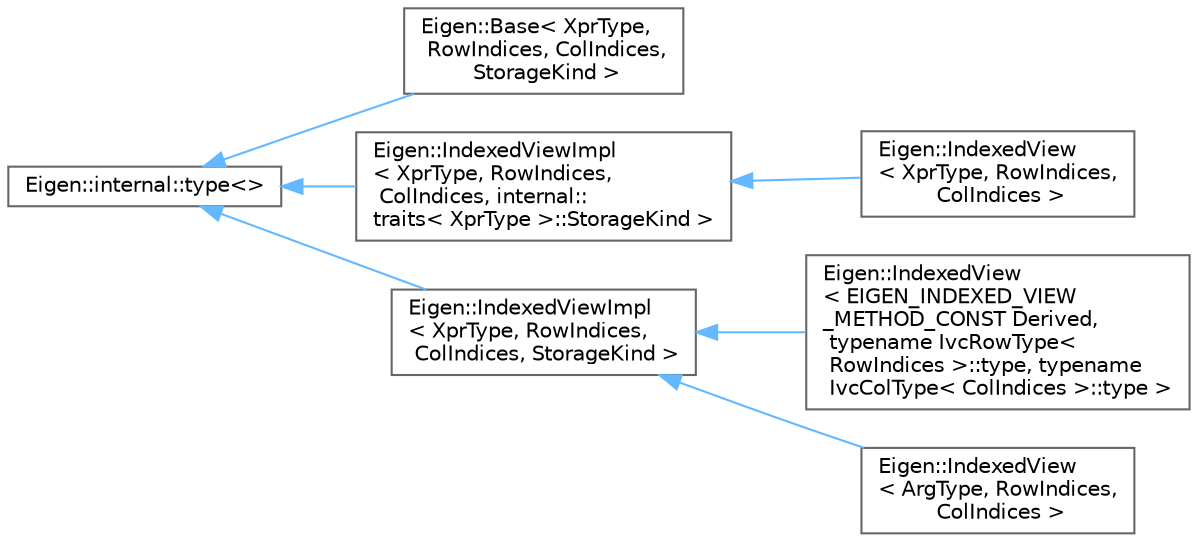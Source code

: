 digraph "Graphical Class Hierarchy"
{
 // LATEX_PDF_SIZE
  bgcolor="transparent";
  edge [fontname=Helvetica,fontsize=10,labelfontname=Helvetica,labelfontsize=10];
  node [fontname=Helvetica,fontsize=10,shape=box,height=0.2,width=0.4];
  rankdir="LR";
  Node0 [id="Node000000",label="Eigen::internal::type\<\>",height=0.2,width=0.4,color="grey40", fillcolor="white", style="filled",URL="$structEigen_1_1internal_1_1generic__xpr__base.html",tooltip=" "];
  Node0 -> Node1 [id="edge1205_Node000000_Node000001",dir="back",color="steelblue1",style="solid",tooltip=" "];
  Node1 [id="Node000001",label="Eigen::Base\< XprType,\l RowIndices, ColIndices,\l StorageKind \>",height=0.2,width=0.4,color="grey40", fillcolor="white", style="filled",URL="$classEigen_1_1IndexedViewImpl.html",tooltip=" "];
  Node0 -> Node2 [id="edge1206_Node000000_Node000002",dir="back",color="steelblue1",style="solid",tooltip=" "];
  Node2 [id="Node000002",label="Eigen::IndexedViewImpl\l\< XprType, RowIndices,\l ColIndices, internal::\ltraits\< XprType \>::StorageKind \>",height=0.2,width=0.4,color="grey40", fillcolor="white", style="filled",URL="$classEigen_1_1IndexedViewImpl.html",tooltip=" "];
  Node2 -> Node3 [id="edge1207_Node000002_Node000003",dir="back",color="steelblue1",style="solid",tooltip=" "];
  Node3 [id="Node000003",label="Eigen::IndexedView\l\< XprType, RowIndices,\l ColIndices \>",height=0.2,width=0.4,color="grey40", fillcolor="white", style="filled",URL="$classEigen_1_1IndexedView.html",tooltip="Expression of a non-sequential sub-matrix defined by arbitrary sequences of row and column indices."];
  Node0 -> Node4 [id="edge1208_Node000000_Node000004",dir="back",color="steelblue1",style="solid",tooltip=" "];
  Node4 [id="Node000004",label="Eigen::IndexedViewImpl\l\< XprType, RowIndices,\l ColIndices, StorageKind \>",height=0.2,width=0.4,color="grey40", fillcolor="white", style="filled",URL="$classEigen_1_1IndexedViewImpl.html",tooltip=" "];
  Node4 -> Node5 [id="edge1209_Node000004_Node000005",dir="back",color="steelblue1",style="solid",tooltip=" "];
  Node5 [id="Node000005",label="Eigen::IndexedView\l\< EIGEN_INDEXED_VIEW\l_METHOD_CONST Derived,\l typename IvcRowType\<\l RowIndices \>::type, typename\l IvcColType\< ColIndices \>::type \>",height=0.2,width=0.4,color="grey40", fillcolor="white", style="filled",URL="$classEigen_1_1IndexedView.html",tooltip=" "];
  Node4 -> Node6 [id="edge1210_Node000004_Node000006",dir="back",color="steelblue1",style="solid",tooltip=" "];
  Node6 [id="Node000006",label="Eigen::IndexedView\l\< ArgType, RowIndices,\l ColIndices \>",height=0.2,width=0.4,color="grey40", fillcolor="white", style="filled",URL="$classEigen_1_1IndexedView.html",tooltip=" "];
}
